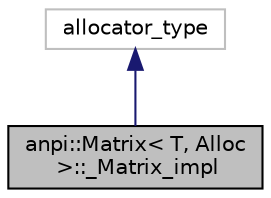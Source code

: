 digraph "anpi::Matrix&lt; T, Alloc &gt;::_Matrix_impl"
{
  edge [fontname="Helvetica",fontsize="10",labelfontname="Helvetica",labelfontsize="10"];
  node [fontname="Helvetica",fontsize="10",shape=record];
  Node2 [label="anpi::Matrix\< T, Alloc\l \>::_Matrix_impl",height=0.2,width=0.4,color="black", fillcolor="grey75", style="filled", fontcolor="black"];
  Node3 -> Node2 [dir="back",color="midnightblue",fontsize="10",style="solid",fontname="Helvetica"];
  Node3 [label="allocator_type",height=0.2,width=0.4,color="grey75", fillcolor="white", style="filled"];
}
